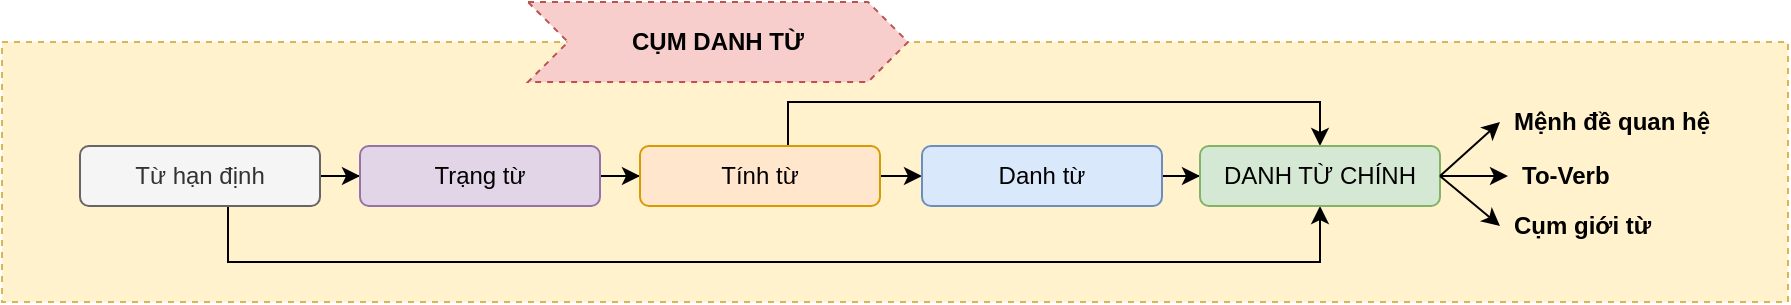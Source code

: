 <mxfile version="13.0.1" type="device"><diagram id="QNf5VHmFWZPwFz5o4tNI" name="Page-1"><mxGraphModel dx="1811" dy="632" grid="1" gridSize="10" guides="1" tooltips="1" connect="1" arrows="1" fold="1" page="1" pageScale="1" pageWidth="850" pageHeight="1100" math="0" shadow="0"><root><mxCell id="0"/><mxCell id="1" parent="0"/><mxCell id="35fRZd-9_eyn6_wnGrMx-47" value="" style="rounded=0;whiteSpace=wrap;html=1;align=left;fillColor=#fff2cc;dashed=1;strokeColor=#d6b656;" parent="1" vertex="1"><mxGeometry x="-63" y="470" width="893" height="130" as="geometry"/></mxCell><mxCell id="35fRZd-9_eyn6_wnGrMx-51" value="CỤM DANH TỪ" style="shape=step;perimeter=stepPerimeter;whiteSpace=wrap;html=1;fixedSize=1;dashed=1;fillColor=#f8cecc;align=center;fontStyle=1;strokeColor=#b85450;" parent="1" vertex="1"><mxGeometry x="200" y="450" width="190" height="40" as="geometry"/></mxCell><mxCell id="35fRZd-9_eyn6_wnGrMx-65" style="edgeStyle=orthogonalEdgeStyle;rounded=0;orthogonalLoop=1;jettySize=auto;html=1;entryX=0;entryY=0.5;entryDx=0;entryDy=0;" parent="1" source="35fRZd-9_eyn6_wnGrMx-53" target="35fRZd-9_eyn6_wnGrMx-54" edge="1"><mxGeometry relative="1" as="geometry"/></mxCell><mxCell id="35fRZd-9_eyn6_wnGrMx-70" style="edgeStyle=orthogonalEdgeStyle;rounded=0;orthogonalLoop=1;jettySize=auto;html=1;entryX=0.5;entryY=1;entryDx=0;entryDy=0;" parent="1" source="35fRZd-9_eyn6_wnGrMx-53" target="35fRZd-9_eyn6_wnGrMx-57" edge="1"><mxGeometry relative="1" as="geometry"><Array as="points"><mxPoint x="50" y="580"/><mxPoint x="596" y="580"/></Array></mxGeometry></mxCell><mxCell id="35fRZd-9_eyn6_wnGrMx-53" value="Từ hạn định" style="rounded=1;whiteSpace=wrap;html=1;fillColor=#f5f5f5;align=center;strokeColor=#666666;fontColor=#333333;" parent="1" vertex="1"><mxGeometry x="-24" y="522" width="120" height="30" as="geometry"/></mxCell><mxCell id="35fRZd-9_eyn6_wnGrMx-66" style="edgeStyle=orthogonalEdgeStyle;rounded=0;orthogonalLoop=1;jettySize=auto;html=1;entryX=0;entryY=0.5;entryDx=0;entryDy=0;" parent="1" source="35fRZd-9_eyn6_wnGrMx-54" target="35fRZd-9_eyn6_wnGrMx-55" edge="1"><mxGeometry relative="1" as="geometry"/></mxCell><mxCell id="35fRZd-9_eyn6_wnGrMx-54" value="Trạng từ" style="rounded=1;whiteSpace=wrap;html=1;fillColor=#e1d5e7;align=center;strokeColor=#9673a6;" parent="1" vertex="1"><mxGeometry x="116" y="522" width="120" height="30" as="geometry"/></mxCell><mxCell id="35fRZd-9_eyn6_wnGrMx-67" style="edgeStyle=orthogonalEdgeStyle;rounded=0;orthogonalLoop=1;jettySize=auto;html=1;entryX=0;entryY=0.5;entryDx=0;entryDy=0;" parent="1" source="35fRZd-9_eyn6_wnGrMx-55" target="35fRZd-9_eyn6_wnGrMx-56" edge="1"><mxGeometry relative="1" as="geometry"/></mxCell><mxCell id="35fRZd-9_eyn6_wnGrMx-71" style="edgeStyle=orthogonalEdgeStyle;rounded=0;orthogonalLoop=1;jettySize=auto;html=1;entryX=0.5;entryY=0;entryDx=0;entryDy=0;" parent="1" source="35fRZd-9_eyn6_wnGrMx-55" target="35fRZd-9_eyn6_wnGrMx-57" edge="1"><mxGeometry relative="1" as="geometry"><Array as="points"><mxPoint x="330" y="500"/><mxPoint x="596" y="500"/></Array></mxGeometry></mxCell><mxCell id="35fRZd-9_eyn6_wnGrMx-55" value="Tính từ" style="rounded=1;whiteSpace=wrap;html=1;fillColor=#ffe6cc;align=center;strokeColor=#d79b00;" parent="1" vertex="1"><mxGeometry x="256" y="522" width="120" height="30" as="geometry"/></mxCell><mxCell id="35fRZd-9_eyn6_wnGrMx-68" style="edgeStyle=orthogonalEdgeStyle;rounded=0;orthogonalLoop=1;jettySize=auto;html=1;entryX=0;entryY=0.5;entryDx=0;entryDy=0;" parent="1" source="35fRZd-9_eyn6_wnGrMx-56" target="35fRZd-9_eyn6_wnGrMx-57" edge="1"><mxGeometry relative="1" as="geometry"/></mxCell><mxCell id="35fRZd-9_eyn6_wnGrMx-56" value="Danh từ" style="rounded=1;whiteSpace=wrap;html=1;fillColor=#dae8fc;align=center;strokeColor=#6c8ebf;" parent="1" vertex="1"><mxGeometry x="397" y="522" width="120" height="30" as="geometry"/></mxCell><mxCell id="35fRZd-9_eyn6_wnGrMx-57" value="DANH TỪ CHÍNH" style="rounded=1;whiteSpace=wrap;html=1;fillColor=#d5e8d4;align=center;strokeColor=#82b366;" parent="1" vertex="1"><mxGeometry x="536" y="522" width="120" height="30" as="geometry"/></mxCell><mxCell id="35fRZd-9_eyn6_wnGrMx-58" value="Mệnh đề quan hệ" style="text;html=1;strokeColor=none;fillColor=none;align=left;verticalAlign=middle;whiteSpace=wrap;rounded=0;fontStyle=1;spacingLeft=5;" parent="1" vertex="1"><mxGeometry x="686" y="500" width="130" height="20" as="geometry"/></mxCell><mxCell id="35fRZd-9_eyn6_wnGrMx-59" value="To-Verb" style="text;html=1;strokeColor=none;fillColor=none;align=left;verticalAlign=middle;whiteSpace=wrap;rounded=0;fontStyle=1;spacingLeft=5;" parent="1" vertex="1"><mxGeometry x="690" y="527" width="103" height="20" as="geometry"/></mxCell><mxCell id="35fRZd-9_eyn6_wnGrMx-60" value="Cụm giới từ" style="text;html=1;strokeColor=none;fillColor=none;align=left;verticalAlign=middle;whiteSpace=wrap;rounded=0;fontStyle=1;spacingLeft=5;" parent="1" vertex="1"><mxGeometry x="686" y="552" width="103" height="20" as="geometry"/></mxCell><mxCell id="35fRZd-9_eyn6_wnGrMx-62" value="" style="endArrow=classic;html=1;exitX=1;exitY=0.5;exitDx=0;exitDy=0;entryX=0;entryY=0.5;entryDx=0;entryDy=0;" parent="1" source="35fRZd-9_eyn6_wnGrMx-57" target="35fRZd-9_eyn6_wnGrMx-58" edge="1"><mxGeometry width="50" height="50" relative="1" as="geometry"><mxPoint x="610" y="440" as="sourcePoint"/><mxPoint x="660" y="390" as="targetPoint"/></mxGeometry></mxCell><mxCell id="35fRZd-9_eyn6_wnGrMx-63" value="" style="endArrow=classic;html=1;exitX=1;exitY=0.5;exitDx=0;exitDy=0;entryX=0;entryY=0.5;entryDx=0;entryDy=0;" parent="1" source="35fRZd-9_eyn6_wnGrMx-57" target="35fRZd-9_eyn6_wnGrMx-59" edge="1"><mxGeometry width="50" height="50" relative="1" as="geometry"><mxPoint x="610" y="440" as="sourcePoint"/><mxPoint x="660" y="390" as="targetPoint"/></mxGeometry></mxCell><mxCell id="35fRZd-9_eyn6_wnGrMx-64" value="" style="endArrow=classic;html=1;exitX=1;exitY=0.5;exitDx=0;exitDy=0;entryX=0;entryY=0.5;entryDx=0;entryDy=0;" parent="1" source="35fRZd-9_eyn6_wnGrMx-57" target="35fRZd-9_eyn6_wnGrMx-60" edge="1"><mxGeometry width="50" height="50" relative="1" as="geometry"><mxPoint x="610" y="440" as="sourcePoint"/><mxPoint x="660" y="390" as="targetPoint"/></mxGeometry></mxCell></root></mxGraphModel></diagram></mxfile>